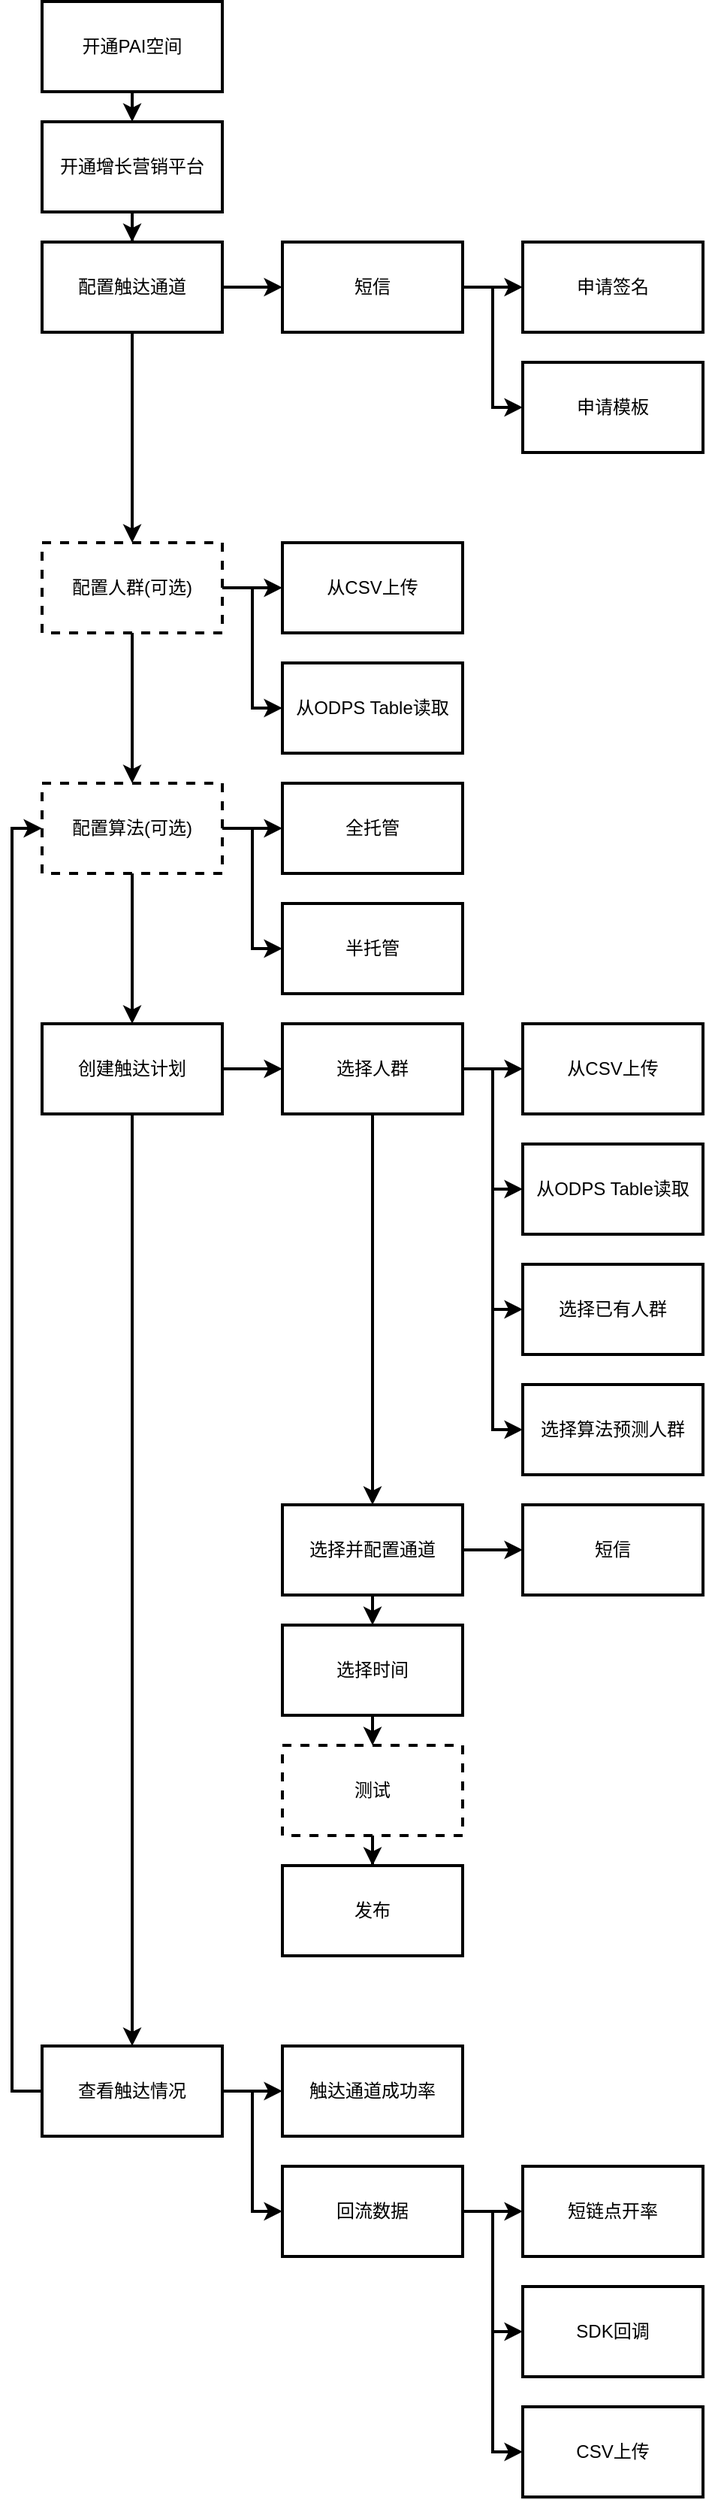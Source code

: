 <mxfile version="15.7.3" type="github">
  <diagram id="BuAxbPYosKj4T7V_GTE_" name="Page-1">
    <mxGraphModel dx="4054" dy="3276" grid="1" gridSize="10" guides="1" tooltips="1" connect="1" arrows="1" fold="1" page="1" pageScale="1" pageWidth="850" pageHeight="1100" math="0" shadow="0">
      <root>
        <mxCell id="0" />
        <mxCell id="1" parent="0" />
        <mxCell id="iF7CuUo6p0rLNnXxhPBk-7" style="edgeStyle=orthogonalEdgeStyle;rounded=0;orthogonalLoop=1;jettySize=auto;html=1;exitX=0.5;exitY=1;exitDx=0;exitDy=0;entryX=0.5;entryY=0;entryDx=0;entryDy=0;strokeWidth=2;" edge="1" parent="1" source="iF7CuUo6p0rLNnXxhPBk-1" target="iF7CuUo6p0rLNnXxhPBk-2">
          <mxGeometry relative="1" as="geometry" />
        </mxCell>
        <mxCell id="iF7CuUo6p0rLNnXxhPBk-1" value="开通PAI空间" style="rounded=0;whiteSpace=wrap;html=1;strokeWidth=2;" vertex="1" parent="1">
          <mxGeometry x="320" width="120" height="60" as="geometry" />
        </mxCell>
        <mxCell id="iF7CuUo6p0rLNnXxhPBk-6" value="" style="edgeStyle=orthogonalEdgeStyle;rounded=0;orthogonalLoop=1;jettySize=auto;html=1;strokeWidth=2;" edge="1" parent="1" source="iF7CuUo6p0rLNnXxhPBk-2" target="iF7CuUo6p0rLNnXxhPBk-5">
          <mxGeometry relative="1" as="geometry" />
        </mxCell>
        <mxCell id="iF7CuUo6p0rLNnXxhPBk-2" value="开通增长营销平台" style="rounded=0;whiteSpace=wrap;html=1;strokeWidth=2;" vertex="1" parent="1">
          <mxGeometry x="320" y="80" width="120" height="60" as="geometry" />
        </mxCell>
        <mxCell id="iF7CuUo6p0rLNnXxhPBk-31" style="edgeStyle=orthogonalEdgeStyle;rounded=0;orthogonalLoop=1;jettySize=auto;html=1;exitX=0.5;exitY=1;exitDx=0;exitDy=0;entryX=0.5;entryY=0;entryDx=0;entryDy=0;strokeWidth=2;" edge="1" parent="1" source="iF7CuUo6p0rLNnXxhPBk-5" target="iF7CuUo6p0rLNnXxhPBk-14">
          <mxGeometry relative="1" as="geometry" />
        </mxCell>
        <mxCell id="iF7CuUo6p0rLNnXxhPBk-58" style="edgeStyle=orthogonalEdgeStyle;rounded=0;orthogonalLoop=1;jettySize=auto;html=1;exitX=1;exitY=0.5;exitDx=0;exitDy=0;strokeWidth=2;" edge="1" parent="1" source="iF7CuUo6p0rLNnXxhPBk-5" target="iF7CuUo6p0rLNnXxhPBk-56">
          <mxGeometry relative="1" as="geometry" />
        </mxCell>
        <mxCell id="iF7CuUo6p0rLNnXxhPBk-5" value="配置触达通道" style="rounded=0;whiteSpace=wrap;html=1;strokeWidth=2;" vertex="1" parent="1">
          <mxGeometry x="320" y="160" width="120" height="60" as="geometry" />
        </mxCell>
        <mxCell id="iF7CuUo6p0rLNnXxhPBk-18" value="" style="edgeStyle=orthogonalEdgeStyle;rounded=0;orthogonalLoop=1;jettySize=auto;html=1;strokeWidth=2;" edge="1" parent="1" source="iF7CuUo6p0rLNnXxhPBk-8" target="iF7CuUo6p0rLNnXxhPBk-17">
          <mxGeometry relative="1" as="geometry" />
        </mxCell>
        <mxCell id="iF7CuUo6p0rLNnXxhPBk-51" style="edgeStyle=orthogonalEdgeStyle;rounded=0;orthogonalLoop=1;jettySize=auto;html=1;exitX=0.5;exitY=1;exitDx=0;exitDy=0;strokeWidth=2;" edge="1" parent="1" source="iF7CuUo6p0rLNnXxhPBk-8" target="iF7CuUo6p0rLNnXxhPBk-50">
          <mxGeometry relative="1" as="geometry" />
        </mxCell>
        <mxCell id="iF7CuUo6p0rLNnXxhPBk-8" value="创建触达计划" style="rounded=0;whiteSpace=wrap;html=1;strokeWidth=2;" vertex="1" parent="1">
          <mxGeometry x="320" y="680" width="120" height="60" as="geometry" />
        </mxCell>
        <mxCell id="iF7CuUo6p0rLNnXxhPBk-10" value="申请签名" style="rounded=0;whiteSpace=wrap;html=1;strokeWidth=2;" vertex="1" parent="1">
          <mxGeometry x="640" y="160" width="120" height="60" as="geometry" />
        </mxCell>
        <mxCell id="iF7CuUo6p0rLNnXxhPBk-12" value="申请模板" style="rounded=0;whiteSpace=wrap;html=1;strokeWidth=2;" vertex="1" parent="1">
          <mxGeometry x="640" y="240" width="120" height="60" as="geometry" />
        </mxCell>
        <mxCell id="iF7CuUo6p0rLNnXxhPBk-27" style="edgeStyle=orthogonalEdgeStyle;rounded=0;orthogonalLoop=1;jettySize=auto;html=1;exitX=1;exitY=0.5;exitDx=0;exitDy=0;strokeWidth=2;" edge="1" parent="1" source="iF7CuUo6p0rLNnXxhPBk-14" target="iF7CuUo6p0rLNnXxhPBk-26">
          <mxGeometry relative="1" as="geometry" />
        </mxCell>
        <mxCell id="iF7CuUo6p0rLNnXxhPBk-29" style="edgeStyle=orthogonalEdgeStyle;rounded=0;orthogonalLoop=1;jettySize=auto;html=1;exitX=1;exitY=0.5;exitDx=0;exitDy=0;entryX=0;entryY=0.5;entryDx=0;entryDy=0;strokeWidth=2;" edge="1" parent="1" source="iF7CuUo6p0rLNnXxhPBk-14" target="iF7CuUo6p0rLNnXxhPBk-28">
          <mxGeometry relative="1" as="geometry" />
        </mxCell>
        <mxCell id="iF7CuUo6p0rLNnXxhPBk-42" value="" style="edgeStyle=orthogonalEdgeStyle;rounded=0;orthogonalLoop=1;jettySize=auto;html=1;strokeWidth=2;" edge="1" parent="1" source="iF7CuUo6p0rLNnXxhPBk-14" target="iF7CuUo6p0rLNnXxhPBk-41">
          <mxGeometry relative="1" as="geometry" />
        </mxCell>
        <mxCell id="iF7CuUo6p0rLNnXxhPBk-14" value="配置人群(可选)" style="rounded=0;whiteSpace=wrap;html=1;strokeWidth=2;dashed=1;" vertex="1" parent="1">
          <mxGeometry x="320" y="360" width="120" height="60" as="geometry" />
        </mxCell>
        <mxCell id="iF7CuUo6p0rLNnXxhPBk-21" value="" style="edgeStyle=orthogonalEdgeStyle;rounded=0;orthogonalLoop=1;jettySize=auto;html=1;strokeWidth=2;" edge="1" parent="1" source="iF7CuUo6p0rLNnXxhPBk-17" target="iF7CuUo6p0rLNnXxhPBk-20">
          <mxGeometry relative="1" as="geometry" />
        </mxCell>
        <mxCell id="iF7CuUo6p0rLNnXxhPBk-34" style="edgeStyle=orthogonalEdgeStyle;rounded=0;orthogonalLoop=1;jettySize=auto;html=1;exitX=1;exitY=0.5;exitDx=0;exitDy=0;entryX=0;entryY=0.5;entryDx=0;entryDy=0;strokeWidth=2;" edge="1" parent="1" source="iF7CuUo6p0rLNnXxhPBk-17" target="iF7CuUo6p0rLNnXxhPBk-22">
          <mxGeometry relative="1" as="geometry" />
        </mxCell>
        <mxCell id="iF7CuUo6p0rLNnXxhPBk-35" style="edgeStyle=orthogonalEdgeStyle;rounded=0;orthogonalLoop=1;jettySize=auto;html=1;exitX=1;exitY=0.5;exitDx=0;exitDy=0;entryX=0;entryY=0.5;entryDx=0;entryDy=0;strokeWidth=2;" edge="1" parent="1" source="iF7CuUo6p0rLNnXxhPBk-17" target="iF7CuUo6p0rLNnXxhPBk-23">
          <mxGeometry relative="1" as="geometry" />
        </mxCell>
        <mxCell id="iF7CuUo6p0rLNnXxhPBk-37" style="edgeStyle=orthogonalEdgeStyle;rounded=0;orthogonalLoop=1;jettySize=auto;html=1;exitX=1;exitY=0.5;exitDx=0;exitDy=0;entryX=0;entryY=0.5;entryDx=0;entryDy=0;strokeWidth=2;" edge="1" parent="1" source="iF7CuUo6p0rLNnXxhPBk-17" target="iF7CuUo6p0rLNnXxhPBk-36">
          <mxGeometry relative="1" as="geometry" />
        </mxCell>
        <mxCell id="iF7CuUo6p0rLNnXxhPBk-53" style="edgeStyle=orthogonalEdgeStyle;rounded=0;orthogonalLoop=1;jettySize=auto;html=1;exitX=0.5;exitY=1;exitDx=0;exitDy=0;strokeWidth=2;" edge="1" parent="1" source="iF7CuUo6p0rLNnXxhPBk-17" target="iF7CuUo6p0rLNnXxhPBk-52">
          <mxGeometry relative="1" as="geometry" />
        </mxCell>
        <mxCell id="iF7CuUo6p0rLNnXxhPBk-17" value="选择人群" style="rounded=0;whiteSpace=wrap;html=1;strokeWidth=2;" vertex="1" parent="1">
          <mxGeometry x="480" y="680" width="120" height="60" as="geometry" />
        </mxCell>
        <mxCell id="iF7CuUo6p0rLNnXxhPBk-20" value="从CSV上传" style="rounded=0;whiteSpace=wrap;html=1;strokeWidth=2;" vertex="1" parent="1">
          <mxGeometry x="640" y="680" width="120" height="60" as="geometry" />
        </mxCell>
        <mxCell id="iF7CuUo6p0rLNnXxhPBk-22" value="从ODPS Table读取" style="rounded=0;whiteSpace=wrap;html=1;strokeWidth=2;" vertex="1" parent="1">
          <mxGeometry x="640" y="760" width="120" height="60" as="geometry" />
        </mxCell>
        <mxCell id="iF7CuUo6p0rLNnXxhPBk-23" value="选择已有人群" style="rounded=0;whiteSpace=wrap;html=1;strokeWidth=2;" vertex="1" parent="1">
          <mxGeometry x="640" y="840" width="120" height="60" as="geometry" />
        </mxCell>
        <mxCell id="iF7CuUo6p0rLNnXxhPBk-26" value="从CSV上传" style="rounded=0;whiteSpace=wrap;html=1;strokeWidth=2;" vertex="1" parent="1">
          <mxGeometry x="480" y="360" width="120" height="60" as="geometry" />
        </mxCell>
        <mxCell id="iF7CuUo6p0rLNnXxhPBk-28" value="从ODPS Table读取" style="rounded=0;whiteSpace=wrap;html=1;strokeWidth=2;" vertex="1" parent="1">
          <mxGeometry x="480" y="440" width="120" height="60" as="geometry" />
        </mxCell>
        <mxCell id="iF7CuUo6p0rLNnXxhPBk-36" value="选择算法预测人群" style="rounded=0;whiteSpace=wrap;html=1;strokeWidth=2;" vertex="1" parent="1">
          <mxGeometry x="640" y="920" width="120" height="60" as="geometry" />
        </mxCell>
        <mxCell id="iF7CuUo6p0rLNnXxhPBk-43" style="edgeStyle=orthogonalEdgeStyle;rounded=0;orthogonalLoop=1;jettySize=auto;html=1;exitX=0.5;exitY=1;exitDx=0;exitDy=0;entryX=0.5;entryY=0;entryDx=0;entryDy=0;strokeWidth=2;" edge="1" parent="1" source="iF7CuUo6p0rLNnXxhPBk-41" target="iF7CuUo6p0rLNnXxhPBk-8">
          <mxGeometry relative="1" as="geometry" />
        </mxCell>
        <mxCell id="iF7CuUo6p0rLNnXxhPBk-46" style="edgeStyle=orthogonalEdgeStyle;rounded=0;orthogonalLoop=1;jettySize=auto;html=1;exitX=1;exitY=0.5;exitDx=0;exitDy=0;entryX=0;entryY=0.5;entryDx=0;entryDy=0;strokeWidth=2;" edge="1" parent="1" source="iF7CuUo6p0rLNnXxhPBk-41" target="iF7CuUo6p0rLNnXxhPBk-45">
          <mxGeometry relative="1" as="geometry" />
        </mxCell>
        <mxCell id="iF7CuUo6p0rLNnXxhPBk-48" style="edgeStyle=orthogonalEdgeStyle;rounded=0;orthogonalLoop=1;jettySize=auto;html=1;exitX=1;exitY=0.5;exitDx=0;exitDy=0;entryX=0;entryY=0.5;entryDx=0;entryDy=0;strokeWidth=2;" edge="1" parent="1" source="iF7CuUo6p0rLNnXxhPBk-41" target="iF7CuUo6p0rLNnXxhPBk-47">
          <mxGeometry relative="1" as="geometry" />
        </mxCell>
        <mxCell id="iF7CuUo6p0rLNnXxhPBk-41" value="配置算法(可选)" style="rounded=0;whiteSpace=wrap;html=1;strokeWidth=2;dashed=1;" vertex="1" parent="1">
          <mxGeometry x="320" y="520" width="120" height="60" as="geometry" />
        </mxCell>
        <mxCell id="iF7CuUo6p0rLNnXxhPBk-45" value="全托管" style="rounded=0;whiteSpace=wrap;html=1;strokeWidth=2;" vertex="1" parent="1">
          <mxGeometry x="480" y="520" width="120" height="60" as="geometry" />
        </mxCell>
        <mxCell id="iF7CuUo6p0rLNnXxhPBk-47" value="半托管" style="rounded=0;whiteSpace=wrap;html=1;strokeWidth=2;" vertex="1" parent="1">
          <mxGeometry x="480" y="600" width="120" height="60" as="geometry" />
        </mxCell>
        <mxCell id="iF7CuUo6p0rLNnXxhPBk-55" value="" style="edgeStyle=orthogonalEdgeStyle;rounded=0;orthogonalLoop=1;jettySize=auto;html=1;strokeWidth=2;" edge="1" parent="1" source="iF7CuUo6p0rLNnXxhPBk-50" target="iF7CuUo6p0rLNnXxhPBk-54">
          <mxGeometry relative="1" as="geometry" />
        </mxCell>
        <mxCell id="iF7CuUo6p0rLNnXxhPBk-71" style="edgeStyle=orthogonalEdgeStyle;rounded=0;orthogonalLoop=1;jettySize=auto;html=1;exitX=1;exitY=0.5;exitDx=0;exitDy=0;entryX=0;entryY=0.5;entryDx=0;entryDy=0;strokeWidth=2;" edge="1" parent="1" source="iF7CuUo6p0rLNnXxhPBk-50" target="iF7CuUo6p0rLNnXxhPBk-70">
          <mxGeometry relative="1" as="geometry" />
        </mxCell>
        <mxCell id="iF7CuUo6p0rLNnXxhPBk-78" style="edgeStyle=orthogonalEdgeStyle;rounded=0;orthogonalLoop=1;jettySize=auto;html=1;exitX=0;exitY=0.5;exitDx=0;exitDy=0;entryX=0;entryY=0.5;entryDx=0;entryDy=0;strokeWidth=2;" edge="1" parent="1" source="iF7CuUo6p0rLNnXxhPBk-50" target="iF7CuUo6p0rLNnXxhPBk-41">
          <mxGeometry relative="1" as="geometry" />
        </mxCell>
        <mxCell id="iF7CuUo6p0rLNnXxhPBk-50" value="查看触达情况" style="rounded=0;whiteSpace=wrap;html=1;strokeWidth=2;" vertex="1" parent="1">
          <mxGeometry x="320" y="1360" width="120" height="60" as="geometry" />
        </mxCell>
        <mxCell id="iF7CuUo6p0rLNnXxhPBk-63" value="" style="edgeStyle=orthogonalEdgeStyle;rounded=0;orthogonalLoop=1;jettySize=auto;html=1;strokeWidth=2;" edge="1" parent="1" source="iF7CuUo6p0rLNnXxhPBk-52" target="iF7CuUo6p0rLNnXxhPBk-62">
          <mxGeometry relative="1" as="geometry" />
        </mxCell>
        <mxCell id="iF7CuUo6p0rLNnXxhPBk-64" style="edgeStyle=orthogonalEdgeStyle;rounded=0;orthogonalLoop=1;jettySize=auto;html=1;exitX=0.5;exitY=1;exitDx=0;exitDy=0;entryX=0.5;entryY=0;entryDx=0;entryDy=0;strokeWidth=2;" edge="1" parent="1" source="iF7CuUo6p0rLNnXxhPBk-52" target="iF7CuUo6p0rLNnXxhPBk-61">
          <mxGeometry relative="1" as="geometry" />
        </mxCell>
        <mxCell id="iF7CuUo6p0rLNnXxhPBk-52" value="选择并配置通道" style="rounded=0;whiteSpace=wrap;html=1;strokeWidth=2;" vertex="1" parent="1">
          <mxGeometry x="480" y="1000" width="120" height="60" as="geometry" />
        </mxCell>
        <mxCell id="iF7CuUo6p0rLNnXxhPBk-54" value="触达通道成功率" style="rounded=0;whiteSpace=wrap;html=1;strokeWidth=2;" vertex="1" parent="1">
          <mxGeometry x="480" y="1360" width="120" height="60" as="geometry" />
        </mxCell>
        <mxCell id="iF7CuUo6p0rLNnXxhPBk-59" style="edgeStyle=orthogonalEdgeStyle;rounded=0;orthogonalLoop=1;jettySize=auto;html=1;exitX=1;exitY=0.5;exitDx=0;exitDy=0;entryX=0;entryY=0.5;entryDx=0;entryDy=0;strokeWidth=2;" edge="1" parent="1" source="iF7CuUo6p0rLNnXxhPBk-56" target="iF7CuUo6p0rLNnXxhPBk-10">
          <mxGeometry relative="1" as="geometry" />
        </mxCell>
        <mxCell id="iF7CuUo6p0rLNnXxhPBk-60" style="edgeStyle=orthogonalEdgeStyle;rounded=0;orthogonalLoop=1;jettySize=auto;html=1;exitX=1;exitY=0.5;exitDx=0;exitDy=0;entryX=0;entryY=0.5;entryDx=0;entryDy=0;strokeWidth=2;" edge="1" parent="1" source="iF7CuUo6p0rLNnXxhPBk-56" target="iF7CuUo6p0rLNnXxhPBk-12">
          <mxGeometry relative="1" as="geometry" />
        </mxCell>
        <mxCell id="iF7CuUo6p0rLNnXxhPBk-56" value="短信" style="rounded=0;whiteSpace=wrap;html=1;strokeWidth=2;" vertex="1" parent="1">
          <mxGeometry x="480" y="160" width="120" height="60" as="geometry" />
        </mxCell>
        <mxCell id="iF7CuUo6p0rLNnXxhPBk-66" style="edgeStyle=orthogonalEdgeStyle;rounded=0;orthogonalLoop=1;jettySize=auto;html=1;exitX=0.5;exitY=1;exitDx=0;exitDy=0;entryX=0.5;entryY=0;entryDx=0;entryDy=0;strokeWidth=2;" edge="1" parent="1" source="iF7CuUo6p0rLNnXxhPBk-61" target="iF7CuUo6p0rLNnXxhPBk-65">
          <mxGeometry relative="1" as="geometry" />
        </mxCell>
        <mxCell id="iF7CuUo6p0rLNnXxhPBk-61" value="选择时间" style="rounded=0;whiteSpace=wrap;html=1;strokeWidth=2;" vertex="1" parent="1">
          <mxGeometry x="480" y="1080" width="120" height="60" as="geometry" />
        </mxCell>
        <mxCell id="iF7CuUo6p0rLNnXxhPBk-62" value="短信" style="rounded=0;whiteSpace=wrap;html=1;strokeWidth=2;" vertex="1" parent="1">
          <mxGeometry x="640" y="1000" width="120" height="60" as="geometry" />
        </mxCell>
        <mxCell id="iF7CuUo6p0rLNnXxhPBk-68" style="edgeStyle=orthogonalEdgeStyle;rounded=0;orthogonalLoop=1;jettySize=auto;html=1;exitX=0.5;exitY=1;exitDx=0;exitDy=0;strokeWidth=2;" edge="1" parent="1" source="iF7CuUo6p0rLNnXxhPBk-65" target="iF7CuUo6p0rLNnXxhPBk-67">
          <mxGeometry relative="1" as="geometry" />
        </mxCell>
        <mxCell id="iF7CuUo6p0rLNnXxhPBk-65" value="测试" style="rounded=0;whiteSpace=wrap;html=1;strokeWidth=2;dashed=1;" vertex="1" parent="1">
          <mxGeometry x="480" y="1160" width="120" height="60" as="geometry" />
        </mxCell>
        <mxCell id="iF7CuUo6p0rLNnXxhPBk-67" value="发布" style="rounded=0;whiteSpace=wrap;html=1;strokeWidth=2;" vertex="1" parent="1">
          <mxGeometry x="480" y="1240" width="120" height="60" as="geometry" />
        </mxCell>
        <mxCell id="iF7CuUo6p0rLNnXxhPBk-73" style="edgeStyle=orthogonalEdgeStyle;rounded=0;orthogonalLoop=1;jettySize=auto;html=1;exitX=1;exitY=0.5;exitDx=0;exitDy=0;strokeWidth=2;" edge="1" parent="1" source="iF7CuUo6p0rLNnXxhPBk-70" target="iF7CuUo6p0rLNnXxhPBk-72">
          <mxGeometry relative="1" as="geometry" />
        </mxCell>
        <mxCell id="iF7CuUo6p0rLNnXxhPBk-75" style="edgeStyle=orthogonalEdgeStyle;rounded=0;orthogonalLoop=1;jettySize=auto;html=1;exitX=1;exitY=0.5;exitDx=0;exitDy=0;entryX=0;entryY=0.5;entryDx=0;entryDy=0;strokeWidth=2;" edge="1" parent="1" source="iF7CuUo6p0rLNnXxhPBk-70" target="iF7CuUo6p0rLNnXxhPBk-74">
          <mxGeometry relative="1" as="geometry" />
        </mxCell>
        <mxCell id="iF7CuUo6p0rLNnXxhPBk-77" style="edgeStyle=orthogonalEdgeStyle;rounded=0;orthogonalLoop=1;jettySize=auto;html=1;exitX=1;exitY=0.5;exitDx=0;exitDy=0;entryX=0;entryY=0.5;entryDx=0;entryDy=0;strokeWidth=2;" edge="1" parent="1" source="iF7CuUo6p0rLNnXxhPBk-70" target="iF7CuUo6p0rLNnXxhPBk-76">
          <mxGeometry relative="1" as="geometry" />
        </mxCell>
        <mxCell id="iF7CuUo6p0rLNnXxhPBk-70" value="回流数据" style="rounded=0;whiteSpace=wrap;html=1;strokeWidth=2;" vertex="1" parent="1">
          <mxGeometry x="480" y="1440" width="120" height="60" as="geometry" />
        </mxCell>
        <mxCell id="iF7CuUo6p0rLNnXxhPBk-72" value="短链点开率" style="rounded=0;whiteSpace=wrap;html=1;strokeWidth=2;" vertex="1" parent="1">
          <mxGeometry x="640" y="1440" width="120" height="60" as="geometry" />
        </mxCell>
        <mxCell id="iF7CuUo6p0rLNnXxhPBk-74" value="SDK回调" style="rounded=0;whiteSpace=wrap;html=1;strokeWidth=2;" vertex="1" parent="1">
          <mxGeometry x="640" y="1520" width="120" height="60" as="geometry" />
        </mxCell>
        <mxCell id="iF7CuUo6p0rLNnXxhPBk-76" value="CSV上传" style="rounded=0;whiteSpace=wrap;html=1;strokeWidth=2;" vertex="1" parent="1">
          <mxGeometry x="640" y="1600" width="120" height="60" as="geometry" />
        </mxCell>
      </root>
    </mxGraphModel>
  </diagram>
</mxfile>

